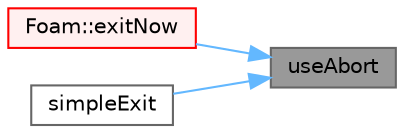 digraph "useAbort"
{
 // LATEX_PDF_SIZE
  bgcolor="transparent";
  edge [fontname=Helvetica,fontsize=10,labelfontname=Helvetica,labelfontsize=10];
  node [fontname=Helvetica,fontsize=10,shape=box,height=0.2,width=0.4];
  rankdir="RL";
  Node1 [id="Node000001",label="useAbort",height=0.2,width=0.4,color="gray40", fillcolor="grey60", style="filled", fontcolor="black",tooltip=" "];
  Node1 -> Node2 [id="edge1_Node000001_Node000002",dir="back",color="steelblue1",style="solid",tooltip=" "];
  Node2 [id="Node000002",label="Foam::exitNow",height=0.2,width=0.4,color="red", fillcolor="#FFF0F0", style="filled",URL="$namespaceFoam.html#a3898afe538adc2370d70d59bc243d389",tooltip=" "];
  Node1 -> Node4 [id="edge2_Node000001_Node000004",dir="back",color="steelblue1",style="solid",tooltip=" "];
  Node4 [id="Node000004",label="simpleExit",height=0.2,width=0.4,color="grey40", fillcolor="white", style="filled",URL="$classFoam_1_1error.html#a8e22d44b11660a8857c35675b2e74bbc",tooltip=" "];
}
